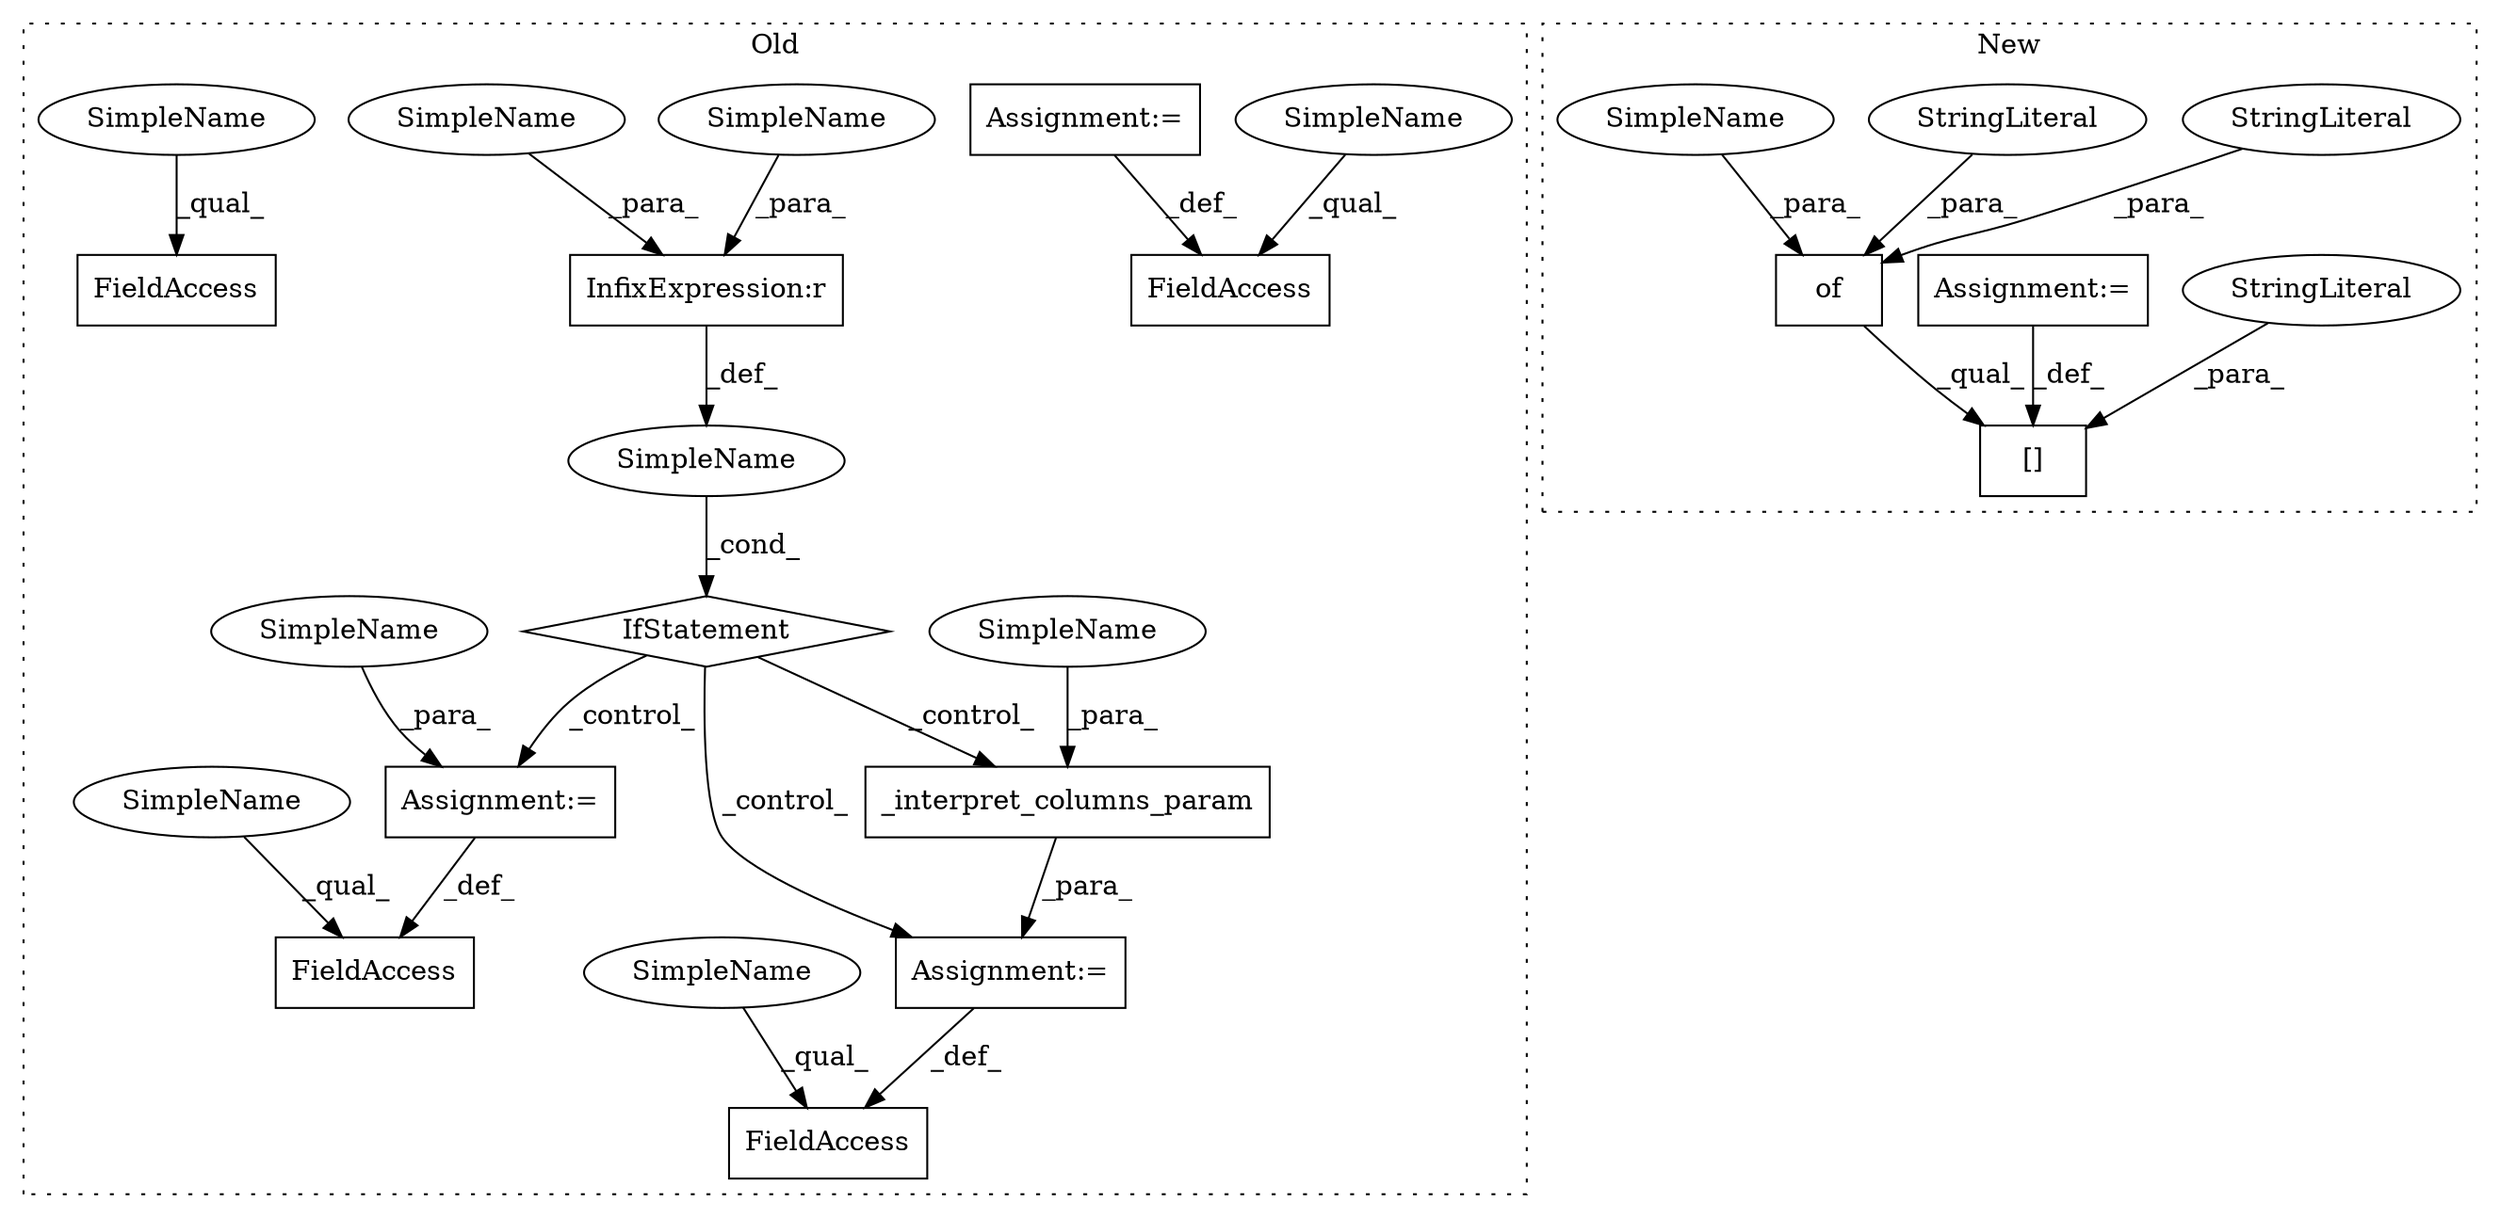 digraph G {
subgraph cluster0 {
1 [label="_interpret_columns_param" a="32" s="16862,16894" l="25,1" shape="box"];
3 [label="FieldAccess" a="22" s="16848" l="13" shape="box"];
5 [label="IfStatement" a="25" s="16779,16798" l="4,2" shape="diamond"];
6 [label="SimpleName" a="42" s="" l="" shape="ellipse"];
8 [label="FieldAccess" a="22" s="16808" l="13" shape="box"];
9 [label="FieldAccess" a="22" s="16936" l="13" shape="box"];
11 [label="Assignment:=" a="7" s="16949" l="1" shape="box"];
12 [label="Assignment:=" a="7" s="16861" l="1" shape="box"];
13 [label="InfixExpression:r" a="27" s="16790" l="4" shape="box"];
16 [label="Assignment:=" a="7" s="16821" l="1" shape="box"];
17 [label="FieldAccess" a="22" s="16991" l="13" shape="box"];
18 [label="SimpleName" a="42" s="16783" l="7" shape="ellipse"];
19 [label="SimpleName" a="42" s="16887" l="7" shape="ellipse"];
20 [label="SimpleName" a="42" s="16822" l="4" shape="ellipse"];
21 [label="SimpleName" a="42" s="16794" l="4" shape="ellipse"];
22 [label="SimpleName" a="42" s="16848" l="4" shape="ellipse"];
23 [label="SimpleName" a="42" s="16936" l="4" shape="ellipse"];
24 [label="SimpleName" a="42" s="16991" l="4" shape="ellipse"];
25 [label="SimpleName" a="42" s="16808" l="4" shape="ellipse"];
label = "Old";
style="dotted";
}
subgraph cluster1 {
2 [label="[]" a="2" s="16610,16637" l="13,1" shape="box"];
4 [label="of" a="32" s="16485,16570" l="3,1" shape="box"];
7 [label="StringLiteral" a="45" s="16623" l="14" shape="ellipse"];
10 [label="Assignment:=" a="7" s="16638" l="1" shape="box"];
14 [label="StringLiteral" a="45" s="16488" l="9" shape="ellipse"];
15 [label="StringLiteral" a="45" s="16552" l="18" shape="ellipse"];
26 [label="SimpleName" a="42" s="16498" l="7" shape="ellipse"];
label = "New";
style="dotted";
}
1 -> 12 [label="_para_"];
4 -> 2 [label="_qual_"];
5 -> 1 [label="_control_"];
5 -> 12 [label="_control_"];
5 -> 16 [label="_control_"];
6 -> 5 [label="_cond_"];
7 -> 2 [label="_para_"];
10 -> 2 [label="_def_"];
11 -> 9 [label="_def_"];
12 -> 3 [label="_def_"];
13 -> 6 [label="_def_"];
14 -> 4 [label="_para_"];
15 -> 4 [label="_para_"];
16 -> 8 [label="_def_"];
18 -> 13 [label="_para_"];
19 -> 1 [label="_para_"];
20 -> 16 [label="_para_"];
21 -> 13 [label="_para_"];
22 -> 3 [label="_qual_"];
23 -> 9 [label="_qual_"];
24 -> 17 [label="_qual_"];
25 -> 8 [label="_qual_"];
26 -> 4 [label="_para_"];
}